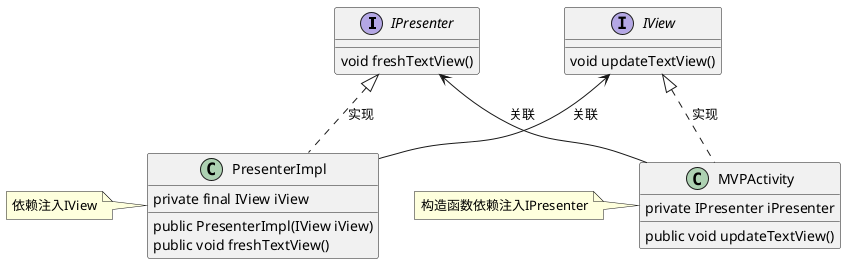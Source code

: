 @startuml
interface IPresenter {
    void freshTextView()
}
interface IView{
    void updateTextView()
}

class PresenterImpl{
    private final IView iView
    public PresenterImpl(IView iView)
    public void freshTextView()
}
note left:依赖注入IView

class MVPActivity{
    private IPresenter iPresenter
    public void updateTextView()
}
note left:构造函数依赖注入IPresenter

IPresenter <-- MVPActivity:关联
IView <|.. MVPActivity:实现
IPresenter <|.. PresenterImpl:实现
IView <-- PresenterImpl:关联


@enduml